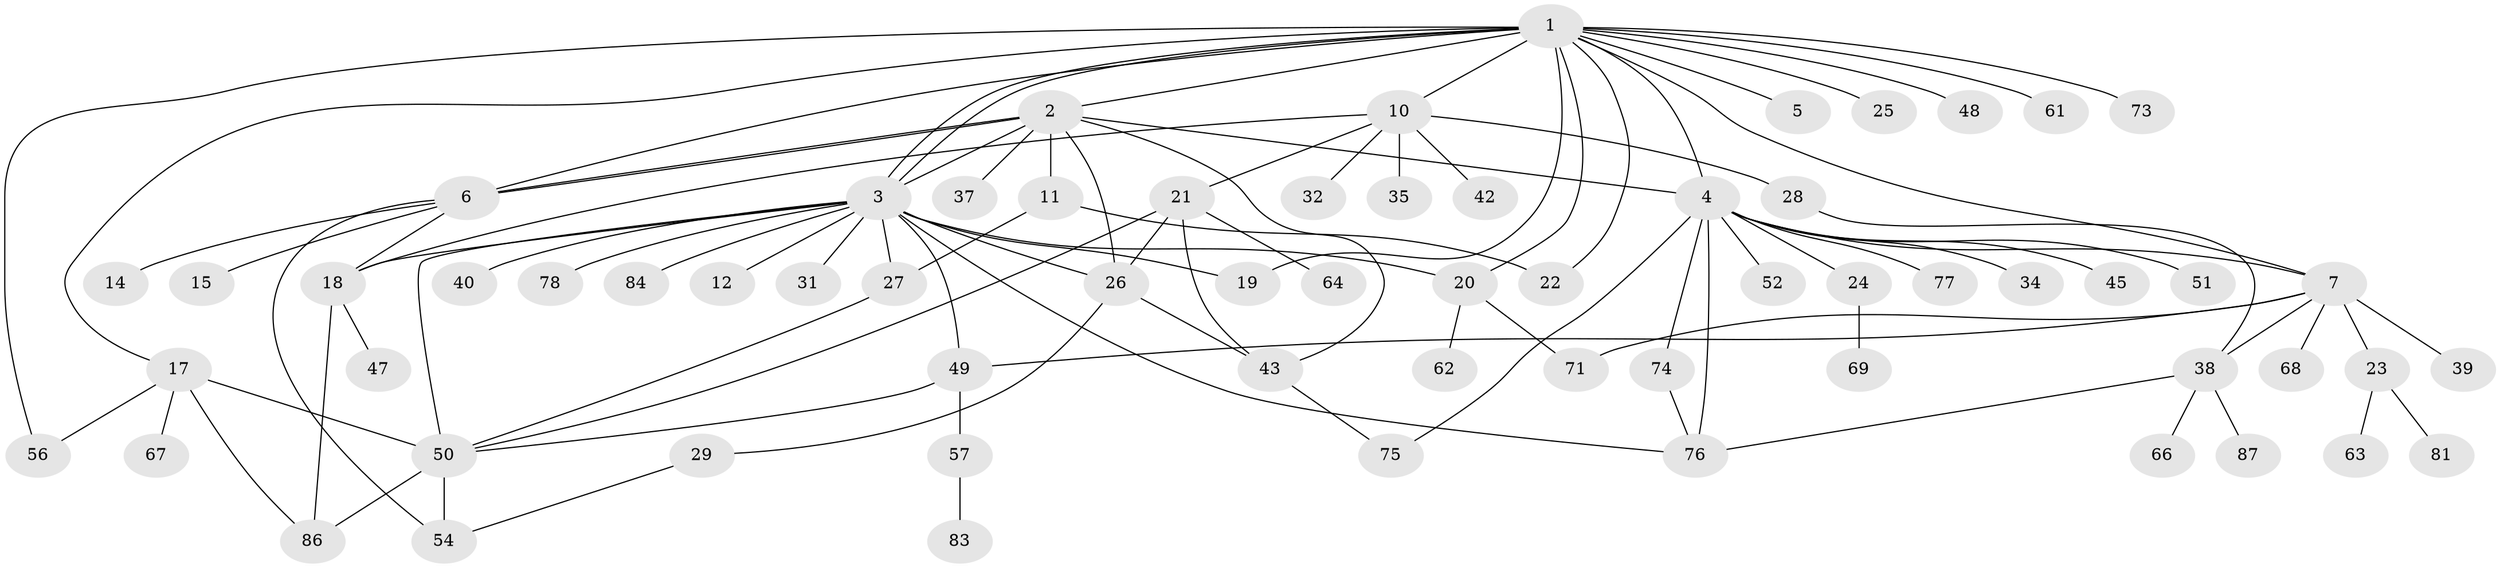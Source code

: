 // original degree distribution, {20: 0.011235955056179775, 10: 0.011235955056179775, 17: 0.011235955056179775, 13: 0.011235955056179775, 1: 0.4943820224719101, 7: 0.02247191011235955, 6: 0.056179775280898875, 3: 0.0898876404494382, 4: 0.056179775280898875, 2: 0.16853932584269662, 5: 0.06741573033707865}
// Generated by graph-tools (version 1.1) at 2025/11/02/27/25 16:11:14]
// undirected, 65 vertices, 96 edges
graph export_dot {
graph [start="1"]
  node [color=gray90,style=filled];
  1 [super="+16"];
  2 [super="+60"];
  3 [super="+44"];
  4 [super="+82"];
  5;
  6 [super="+8"];
  7 [super="+9"];
  10 [super="+13"];
  11 [super="+58"];
  12 [super="+46"];
  14;
  15;
  17 [super="+72"];
  18 [super="+36"];
  19;
  20 [super="+59"];
  21 [super="+89"];
  22;
  23 [super="+30"];
  24;
  25;
  26 [super="+41"];
  27;
  28;
  29 [super="+33"];
  31;
  32;
  34 [super="+80"];
  35;
  37;
  38 [super="+55"];
  39;
  40;
  42;
  43 [super="+79"];
  45;
  47;
  48;
  49 [super="+53"];
  50 [super="+70"];
  51;
  52;
  54 [super="+85"];
  56;
  57 [super="+65"];
  61;
  62;
  63;
  64;
  66 [super="+88"];
  67;
  68;
  69;
  71;
  73;
  74;
  75;
  76;
  77;
  78;
  81;
  83;
  84;
  86;
  87;
  1 -- 2;
  1 -- 3 [weight=2];
  1 -- 3;
  1 -- 4;
  1 -- 5;
  1 -- 6 [weight=2];
  1 -- 7;
  1 -- 10;
  1 -- 17;
  1 -- 19;
  1 -- 20;
  1 -- 22;
  1 -- 25;
  1 -- 48;
  1 -- 56;
  1 -- 61;
  1 -- 73;
  2 -- 3;
  2 -- 4;
  2 -- 6;
  2 -- 6;
  2 -- 11;
  2 -- 26;
  2 -- 37;
  2 -- 43;
  3 -- 12;
  3 -- 19;
  3 -- 20 [weight=2];
  3 -- 26;
  3 -- 27;
  3 -- 31;
  3 -- 40;
  3 -- 49 [weight=2];
  3 -- 76;
  3 -- 78;
  3 -- 84;
  3 -- 18;
  3 -- 50;
  4 -- 24;
  4 -- 34;
  4 -- 45;
  4 -- 51;
  4 -- 52;
  4 -- 74;
  4 -- 75;
  4 -- 76;
  4 -- 77;
  4 -- 7;
  6 -- 15;
  6 -- 18;
  6 -- 54;
  6 -- 14;
  7 -- 38;
  7 -- 39;
  7 -- 49;
  7 -- 71;
  7 -- 23;
  7 -- 68;
  10 -- 32;
  10 -- 18;
  10 -- 35;
  10 -- 42;
  10 -- 21;
  10 -- 28;
  11 -- 22;
  11 -- 27;
  17 -- 67;
  17 -- 86;
  17 -- 56;
  17 -- 50 [weight=2];
  18 -- 86;
  18 -- 47;
  20 -- 62;
  20 -- 71;
  21 -- 26;
  21 -- 43;
  21 -- 64;
  21 -- 50;
  23 -- 63;
  23 -- 81;
  24 -- 69;
  26 -- 29;
  26 -- 43;
  27 -- 50;
  28 -- 38;
  29 -- 54;
  38 -- 66;
  38 -- 76;
  38 -- 87;
  43 -- 75;
  49 -- 50;
  49 -- 57;
  50 -- 86;
  50 -- 54;
  57 -- 83;
  74 -- 76;
}
